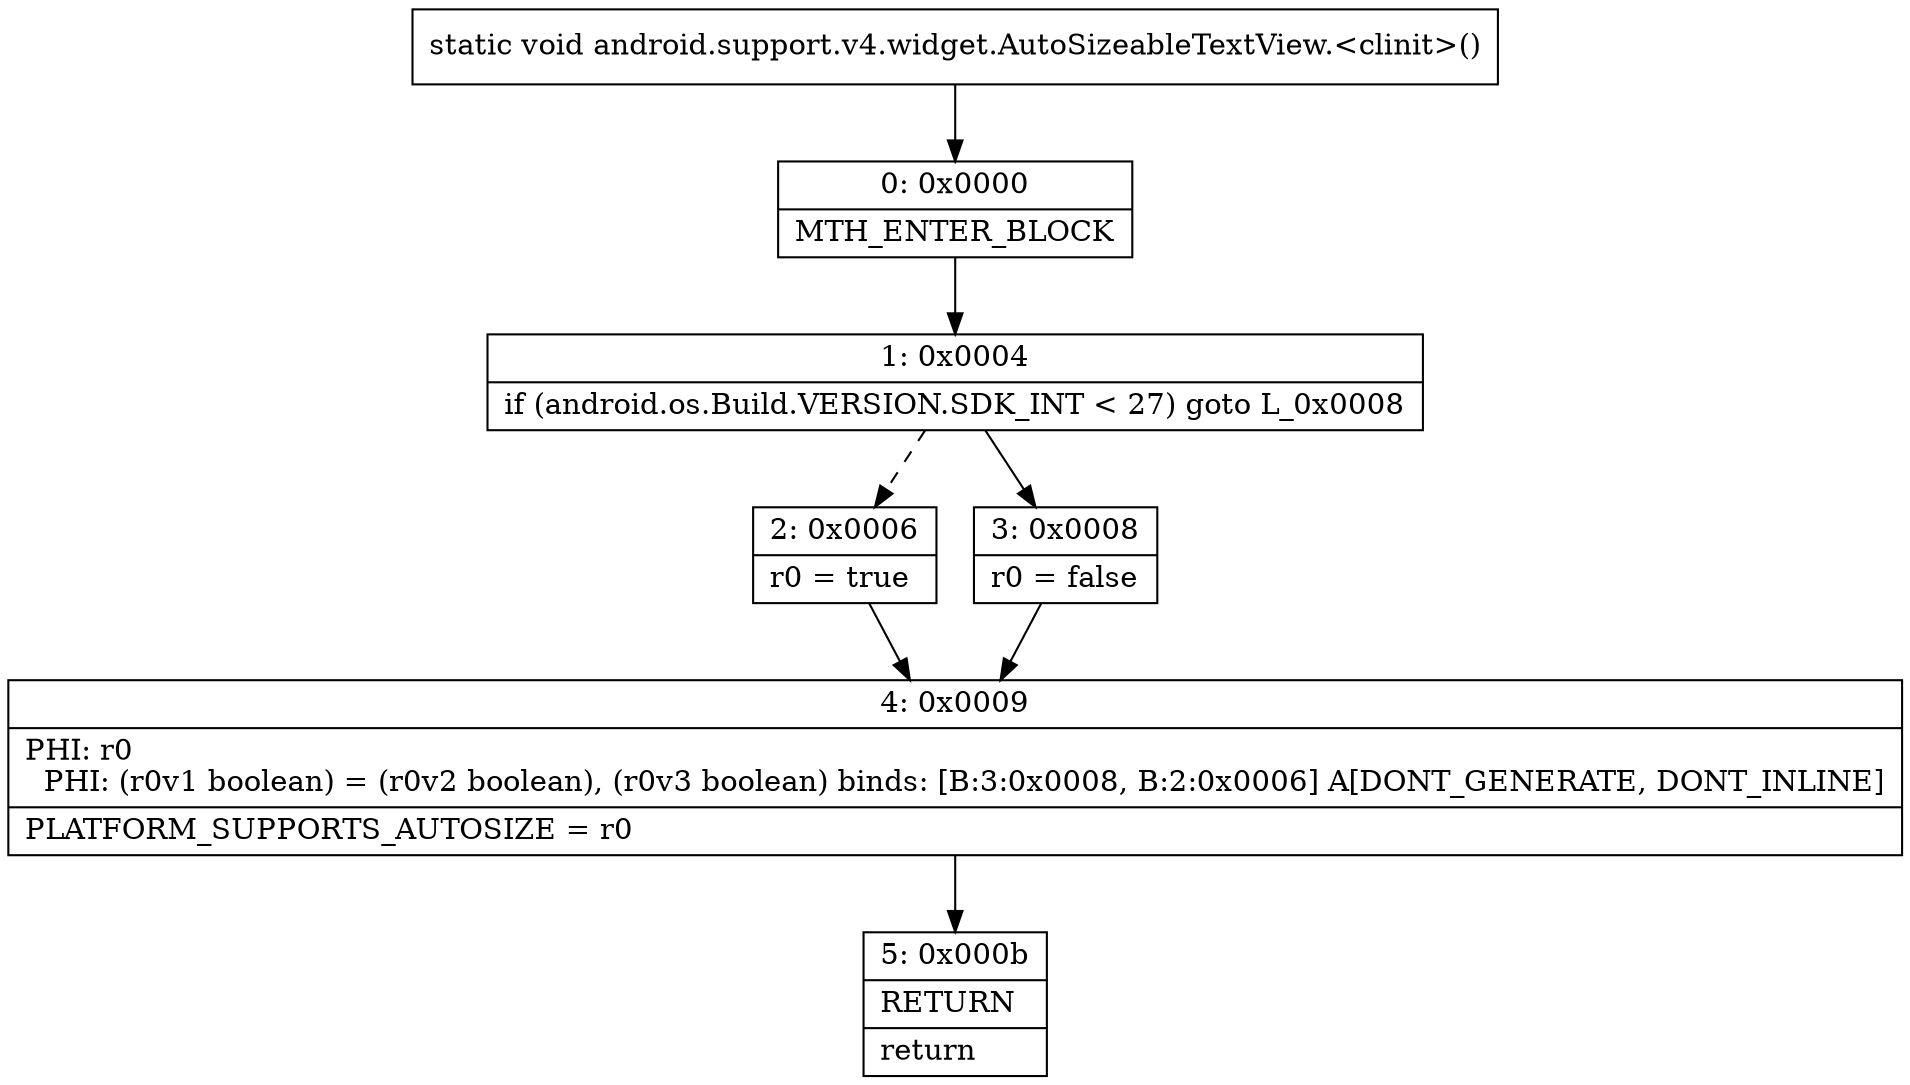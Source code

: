 digraph "CFG forandroid.support.v4.widget.AutoSizeableTextView.\<clinit\>()V" {
Node_0 [shape=record,label="{0\:\ 0x0000|MTH_ENTER_BLOCK\l}"];
Node_1 [shape=record,label="{1\:\ 0x0004|if (android.os.Build.VERSION.SDK_INT \< 27) goto L_0x0008\l}"];
Node_2 [shape=record,label="{2\:\ 0x0006|r0 = true\l}"];
Node_3 [shape=record,label="{3\:\ 0x0008|r0 = false\l}"];
Node_4 [shape=record,label="{4\:\ 0x0009|PHI: r0 \l  PHI: (r0v1 boolean) = (r0v2 boolean), (r0v3 boolean) binds: [B:3:0x0008, B:2:0x0006] A[DONT_GENERATE, DONT_INLINE]\l|PLATFORM_SUPPORTS_AUTOSIZE = r0\l}"];
Node_5 [shape=record,label="{5\:\ 0x000b|RETURN\l|return\l}"];
MethodNode[shape=record,label="{static void android.support.v4.widget.AutoSizeableTextView.\<clinit\>() }"];
MethodNode -> Node_0;
Node_0 -> Node_1;
Node_1 -> Node_2[style=dashed];
Node_1 -> Node_3;
Node_2 -> Node_4;
Node_3 -> Node_4;
Node_4 -> Node_5;
}

